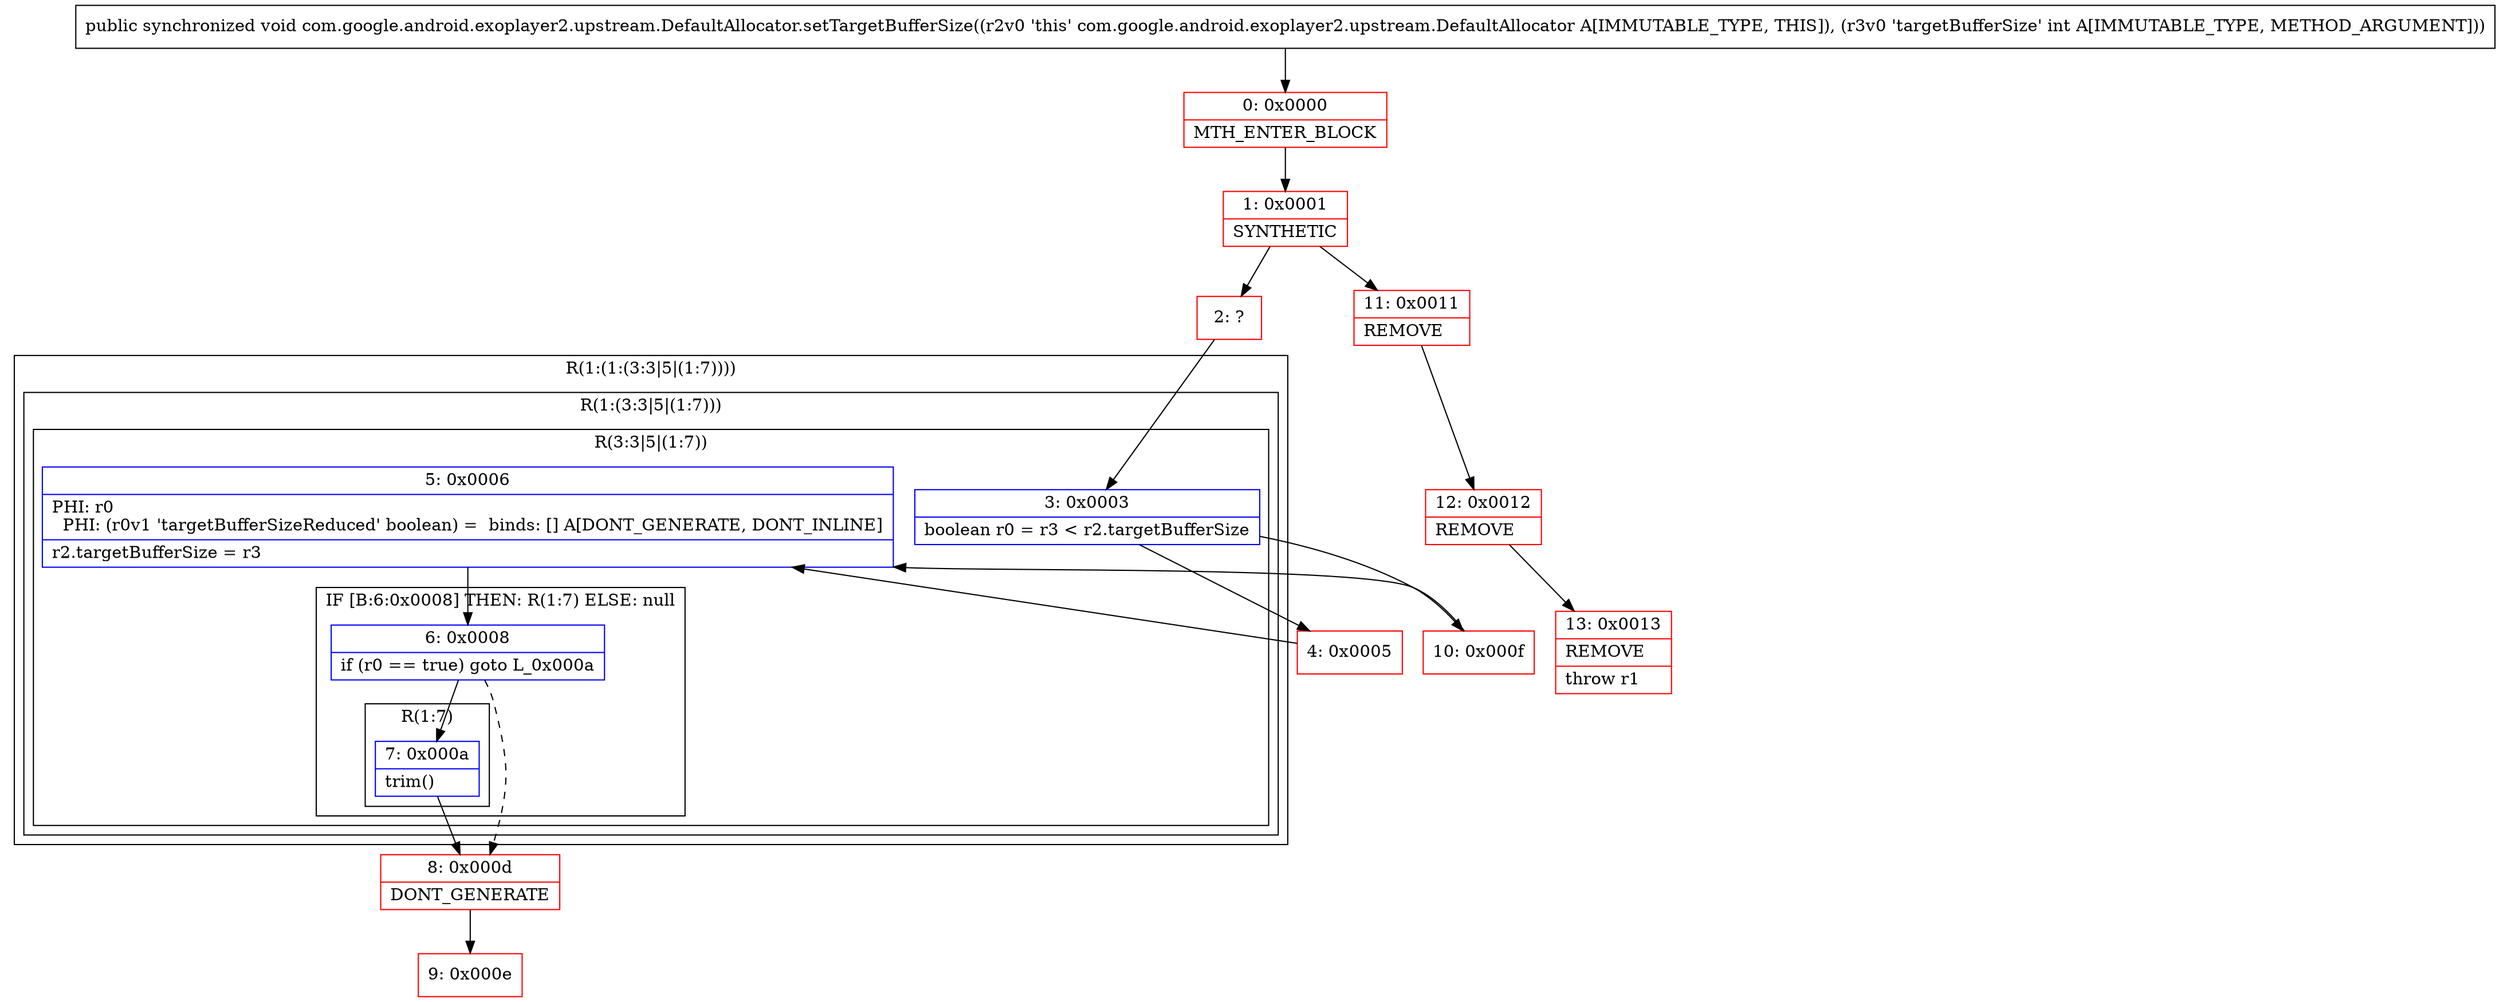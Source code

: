 digraph "CFG forcom.google.android.exoplayer2.upstream.DefaultAllocator.setTargetBufferSize(I)V" {
subgraph cluster_Region_36608572 {
label = "R(1:(1:(3:3|5|(1:7))))";
node [shape=record,color=blue];
subgraph cluster_Region_1818787672 {
label = "R(1:(3:3|5|(1:7)))";
node [shape=record,color=blue];
subgraph cluster_Region_2021058167 {
label = "R(3:3|5|(1:7))";
node [shape=record,color=blue];
Node_3 [shape=record,label="{3\:\ 0x0003|boolean r0 = r3 \< r2.targetBufferSize\l}"];
Node_5 [shape=record,label="{5\:\ 0x0006|PHI: r0 \l  PHI: (r0v1 'targetBufferSizeReduced' boolean) =  binds: [] A[DONT_GENERATE, DONT_INLINE]\l|r2.targetBufferSize = r3\l}"];
subgraph cluster_IfRegion_50400704 {
label = "IF [B:6:0x0008] THEN: R(1:7) ELSE: null";
node [shape=record,color=blue];
Node_6 [shape=record,label="{6\:\ 0x0008|if (r0 == true) goto L_0x000a\l}"];
subgraph cluster_Region_1367637292 {
label = "R(1:7)";
node [shape=record,color=blue];
Node_7 [shape=record,label="{7\:\ 0x000a|trim()\l}"];
}
}
}
}
}
Node_0 [shape=record,color=red,label="{0\:\ 0x0000|MTH_ENTER_BLOCK\l}"];
Node_1 [shape=record,color=red,label="{1\:\ 0x0001|SYNTHETIC\l}"];
Node_2 [shape=record,color=red,label="{2\:\ ?}"];
Node_4 [shape=record,color=red,label="{4\:\ 0x0005}"];
Node_8 [shape=record,color=red,label="{8\:\ 0x000d|DONT_GENERATE\l}"];
Node_9 [shape=record,color=red,label="{9\:\ 0x000e}"];
Node_10 [shape=record,color=red,label="{10\:\ 0x000f}"];
Node_11 [shape=record,color=red,label="{11\:\ 0x0011|REMOVE\l}"];
Node_12 [shape=record,color=red,label="{12\:\ 0x0012|REMOVE\l}"];
Node_13 [shape=record,color=red,label="{13\:\ 0x0013|REMOVE\l|throw r1\l}"];
MethodNode[shape=record,label="{public synchronized void com.google.android.exoplayer2.upstream.DefaultAllocator.setTargetBufferSize((r2v0 'this' com.google.android.exoplayer2.upstream.DefaultAllocator A[IMMUTABLE_TYPE, THIS]), (r3v0 'targetBufferSize' int A[IMMUTABLE_TYPE, METHOD_ARGUMENT])) }"];
MethodNode -> Node_0;
Node_3 -> Node_4;
Node_3 -> Node_10;
Node_5 -> Node_6;
Node_6 -> Node_7;
Node_6 -> Node_8[style=dashed];
Node_7 -> Node_8;
Node_0 -> Node_1;
Node_1 -> Node_2;
Node_1 -> Node_11;
Node_2 -> Node_3;
Node_4 -> Node_5;
Node_8 -> Node_9;
Node_10 -> Node_5;
Node_11 -> Node_12;
Node_12 -> Node_13;
}

